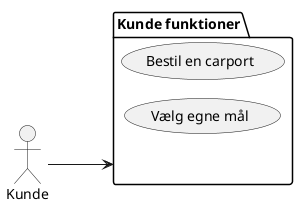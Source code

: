 @startuml
'https://plantuml.com/use-case-diagram
left to right direction

' US-1 Beskrivelse

' Som en kunde hos Fog vil jeg gerne kunne
' bestille en carport med egne mål, så jeg kan
' få en skræddersyet løsning.

:Kunde: as k

package "Kunde funktioner" {
    usecase "Bestil en carport" as UC1
    usecase "Vælg egne mål" as UC2
}

'Customer use-cases
k --->"Kunde funktioner"

!pragma layout smetana
@enduml